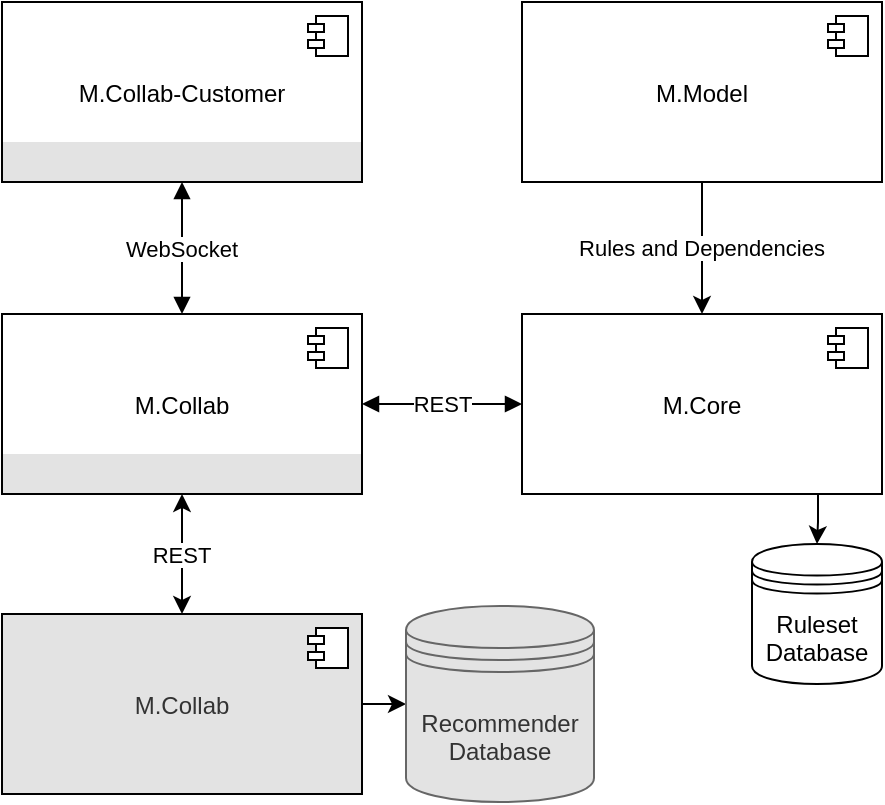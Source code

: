 <mxfile version="13.0.1" type="device"><diagram id="cNiUGcpUxYu83N4z4ARh" name="Page-1"><mxGraphModel dx="787" dy="879" grid="1" gridSize="10" guides="1" tooltips="1" connect="1" arrows="1" fold="1" page="1" pageScale="1" pageWidth="1600" pageHeight="1200" background="#ffffff" math="0" shadow="0"><root><mxCell id="0"/><mxCell id="1" parent="0"/><mxCell id="UzcVHUxrGzMBy_lh5DDv-27" value="Rules and Dependencies" style="edgeStyle=orthogonalEdgeStyle;rounded=0;orthogonalLoop=1;jettySize=auto;" parent="1" source="UzcVHUxrGzMBy_lh5DDv-4" target="UzcVHUxrGzMBy_lh5DDv-20" edge="1"><mxGeometry x="-0.011" relative="1" as="geometry"><mxPoint as="offset"/></mxGeometry></mxCell><mxCell id="UzcVHUxrGzMBy_lh5DDv-4" value="M.Model" style="" parent="1" vertex="1"><mxGeometry x="590" y="370" width="180" height="90" as="geometry"/></mxCell><mxCell id="UzcVHUxrGzMBy_lh5DDv-5" value="" style="shape=component;jettyWidth=8;jettyHeight=4;" parent="UzcVHUxrGzMBy_lh5DDv-4" vertex="1"><mxGeometry x="1" width="20" height="20" relative="1" as="geometry"><mxPoint x="-27" y="7" as="offset"/></mxGeometry></mxCell><mxCell id="wL5rU1o4eeYA2-uD4due-3" value="REST" style="edgeStyle=orthogonalEdgeStyle;rounded=0;orthogonalLoop=1;jettySize=auto;exitX=0.5;exitY=0;exitDx=0;exitDy=0;entryX=0.5;entryY=1;entryDx=0;entryDy=0;startArrow=classic;startFill=1;" parent="1" source="wL5rU1o4eeYA2-uD4due-1" target="UzcVHUxrGzMBy_lh5DDv-18" edge="1"><mxGeometry relative="1" as="geometry"/></mxCell><mxCell id="UzcVHUxrGzMBy_lh5DDv-18" value="M.Collab" style="gradientColor=none;shadow=0;glass=0;fillColor=#ffffff;fontColor=#000000;noLabel=1;" parent="1" vertex="1"><mxGeometry x="330" y="526" width="180" height="90" as="geometry"/></mxCell><mxCell id="UzcVHUxrGzMBy_lh5DDv-19" value="" style="shape=component;jettyWidth=8;jettyHeight=4;" parent="UzcVHUxrGzMBy_lh5DDv-18" vertex="1"><mxGeometry x="1" width="20" height="20" relative="1" as="geometry"><mxPoint x="-27" y="7" as="offset"/></mxGeometry></mxCell><mxCell id="vX_LOw0bUw2KhBa5VBmV-1" value="" style="rounded=0;shadow=0;glass=0;comic=0;strokeColor=none;fillColor=#E3E3E3;gradientColor=none;" vertex="1" parent="UzcVHUxrGzMBy_lh5DDv-18"><mxGeometry y="70" width="180" height="20" as="geometry"/></mxCell><mxCell id="UzcVHUxrGzMBy_lh5DDv-26" style="edgeStyle=orthogonalEdgeStyle;rounded=0;orthogonalLoop=1;jettySize=auto;html=1;exitX=0.5;exitY=1;exitDx=0;exitDy=0;entryX=0.5;entryY=0;entryDx=0;entryDy=0;" parent="1" source="UzcVHUxrGzMBy_lh5DDv-20" target="UzcVHUxrGzMBy_lh5DDv-25" edge="1"><mxGeometry relative="1" as="geometry"><Array as="points"><mxPoint x="738" y="616"/><mxPoint x="738" y="630"/></Array></mxGeometry></mxCell><mxCell id="UzcVHUxrGzMBy_lh5DDv-20" value="M.Core" style="" parent="1" vertex="1"><mxGeometry x="590" y="526" width="180" height="90" as="geometry"/></mxCell><mxCell id="UzcVHUxrGzMBy_lh5DDv-21" value="" style="shape=component;jettyWidth=8;jettyHeight=4;" parent="UzcVHUxrGzMBy_lh5DDv-20" vertex="1"><mxGeometry x="1" width="20" height="20" relative="1" as="geometry"><mxPoint x="-27" y="7" as="offset"/></mxGeometry></mxCell><mxCell id="UzcVHUxrGzMBy_lh5DDv-25" value="Ruleset&#xA;Database" style="shape=datastore;" parent="1" vertex="1"><mxGeometry x="705" y="641" width="65" height="70" as="geometry"/></mxCell><mxCell id="UzcVHUxrGzMBy_lh5DDv-29" value="REST" style="endArrow=block;startArrow=block;endFill=1;startFill=1;html=1;entryX=1;entryY=0.5;entryDx=0;entryDy=0;exitX=0;exitY=0.5;exitDx=0;exitDy=0;" parent="1" source="UzcVHUxrGzMBy_lh5DDv-20" target="UzcVHUxrGzMBy_lh5DDv-18" edge="1"><mxGeometry width="160" relative="1" as="geometry"><mxPoint x="450" y="536" as="sourcePoint"/><mxPoint x="610" y="536" as="targetPoint"/><mxPoint as="offset"/></mxGeometry></mxCell><mxCell id="UzcVHUxrGzMBy_lh5DDv-30" value="M.Collab-Customer" style="noLabel=1;" parent="1" vertex="1"><mxGeometry x="330" y="370" width="180" height="90" as="geometry"/></mxCell><mxCell id="UzcVHUxrGzMBy_lh5DDv-31" value="" style="shape=component;jettyWidth=8;jettyHeight=4;" parent="UzcVHUxrGzMBy_lh5DDv-30" vertex="1"><mxGeometry x="1" width="20" height="20" relative="1" as="geometry"><mxPoint x="-27" y="7" as="offset"/></mxGeometry></mxCell><mxCell id="vX_LOw0bUw2KhBa5VBmV-5" value="" style="rounded=0;html=1;shadow=0;glass=0;comic=0;strokeColor=none;fillColor=#E3E3E3;gradientColor=none;" vertex="1" parent="UzcVHUxrGzMBy_lh5DDv-30"><mxGeometry y="70" width="180" height="20" as="geometry"/></mxCell><mxCell id="UzcVHUxrGzMBy_lh5DDv-32" value="WebSocket" style="endArrow=block;startArrow=block;endFill=1;startFill=1;entryX=0.5;entryY=0;entryDx=0;entryDy=0;exitX=0.5;exitY=1;exitDx=0;exitDy=0;" parent="1" source="UzcVHUxrGzMBy_lh5DDv-30" target="UzcVHUxrGzMBy_lh5DDv-18" edge="1"><mxGeometry width="160" relative="1" as="geometry"><mxPoint x="600" y="581" as="sourcePoint"/><mxPoint x="520" y="581" as="targetPoint"/><mxPoint as="offset"/></mxGeometry></mxCell><mxCell id="wL5rU1o4eeYA2-uD4due-5" style="edgeStyle=orthogonalEdgeStyle;rounded=0;orthogonalLoop=1;jettySize=auto;html=1;exitX=1;exitY=0.5;exitDx=0;exitDy=0;entryX=0;entryY=0.5;entryDx=0;entryDy=0;startArrow=none;startFill=0;" parent="1" source="wL5rU1o4eeYA2-uD4due-1" target="wL5rU1o4eeYA2-uD4due-4" edge="1"><mxGeometry relative="1" as="geometry"/></mxCell><mxCell id="wL5rU1o4eeYA2-uD4due-1" value="M.Collab" style="comic=0;shadow=0;rounded=0;glass=0;fillColor=#E3E3E3;strokeColor=#000000;fontColor=#333333;noLabel=0;" parent="1" vertex="1"><mxGeometry x="330" y="676" width="180" height="90" as="geometry"/></mxCell><mxCell id="wL5rU1o4eeYA2-uD4due-2" value="" style="shape=component;jettyWidth=8;jettyHeight=4;" parent="wL5rU1o4eeYA2-uD4due-1" vertex="1"><mxGeometry x="1" width="20" height="20" relative="1" as="geometry"><mxPoint x="-27" y="7" as="offset"/></mxGeometry></mxCell><mxCell id="wL5rU1o4eeYA2-uD4due-4" value="Recommender&#xA;Database" style="shape=datastore;fillColor=#E3E3E3;strokeColor=#666666;fontColor=#333333;" parent="1" vertex="1"><mxGeometry x="532" y="672" width="94" height="98" as="geometry"/></mxCell><mxCell id="vX_LOw0bUw2KhBa5VBmV-10" value="M.Collab" style="gradientColor=none;shadow=0;glass=0;fillColor=none;fontColor=#000000;noLabel=0;" vertex="1" parent="1"><mxGeometry x="330" y="526" width="180" height="90" as="geometry"/></mxCell><mxCell id="vX_LOw0bUw2KhBa5VBmV-11" value="" style="shape=component;jettyWidth=8;jettyHeight=4;" vertex="1" parent="vX_LOw0bUw2KhBa5VBmV-10"><mxGeometry x="1" width="20" height="20" relative="1" as="geometry"><mxPoint x="-27" y="7" as="offset"/></mxGeometry></mxCell><mxCell id="vX_LOw0bUw2KhBa5VBmV-13" value="M.Collab-Customer" style="noLabel=0;fillColor=none;" vertex="1" parent="1"><mxGeometry x="330" y="370" width="180" height="90" as="geometry"/></mxCell><mxCell id="vX_LOw0bUw2KhBa5VBmV-14" value="" style="shape=component;jettyWidth=8;jettyHeight=4;" vertex="1" parent="vX_LOw0bUw2KhBa5VBmV-13"><mxGeometry x="1" width="20" height="20" relative="1" as="geometry"><mxPoint x="-27" y="7" as="offset"/></mxGeometry></mxCell></root></mxGraphModel></diagram></mxfile>